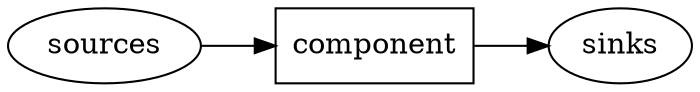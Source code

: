 digraph {
  bgcolor = white;
  rankdir = LR;
  sources -> component -> sinks;
  component [shape=rectangle];
}